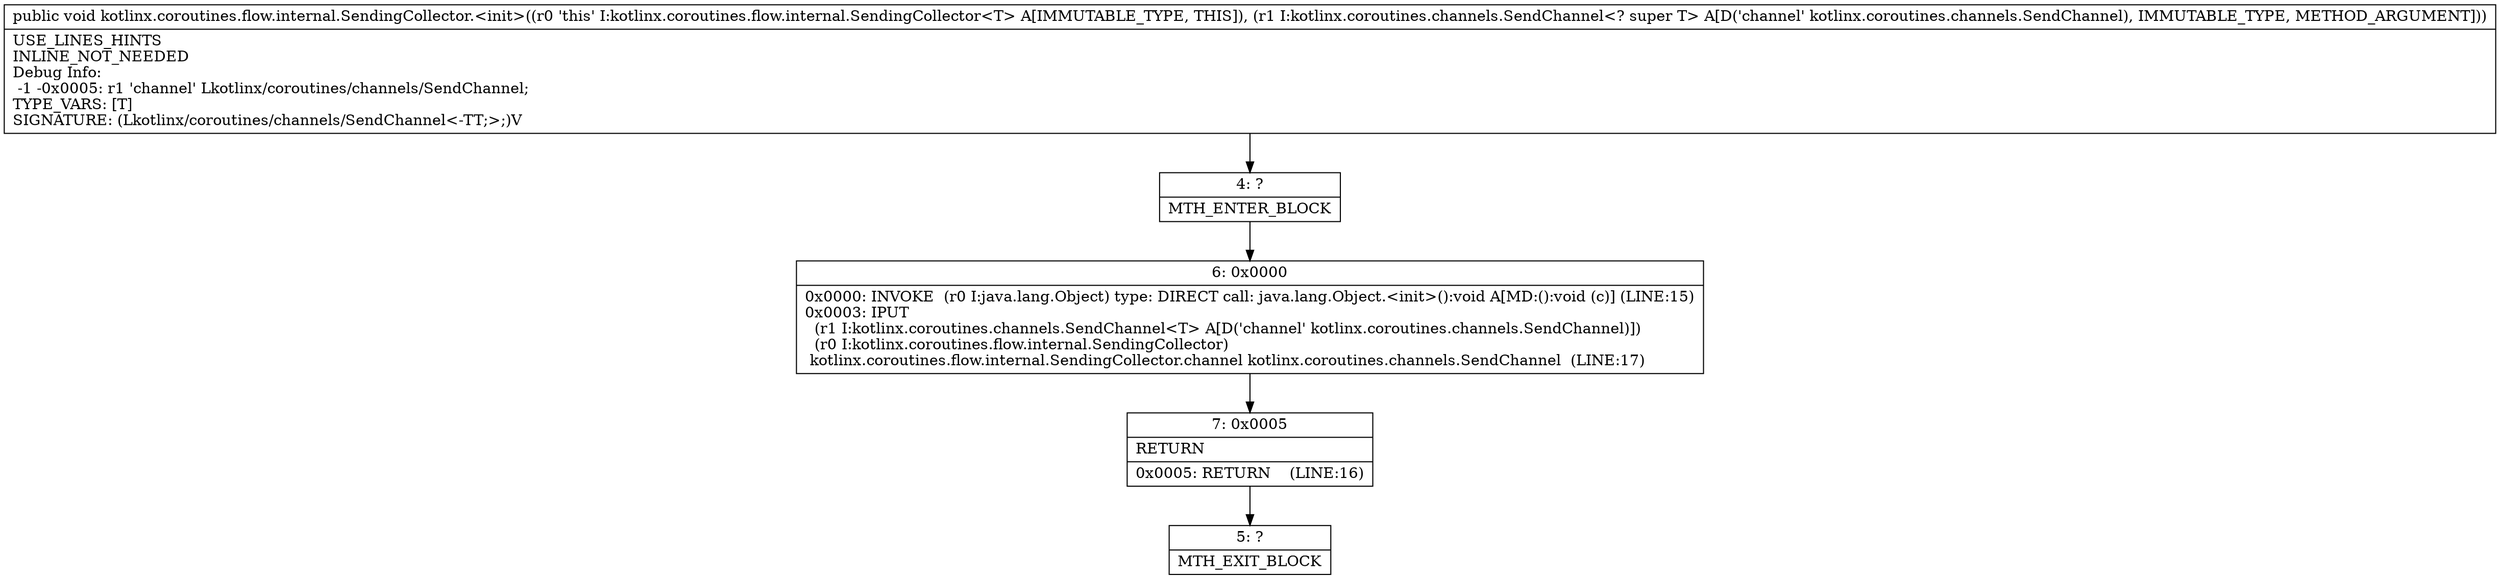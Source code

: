 digraph "CFG forkotlinx.coroutines.flow.internal.SendingCollector.\<init\>(Lkotlinx\/coroutines\/channels\/SendChannel;)V" {
Node_4 [shape=record,label="{4\:\ ?|MTH_ENTER_BLOCK\l}"];
Node_6 [shape=record,label="{6\:\ 0x0000|0x0000: INVOKE  (r0 I:java.lang.Object) type: DIRECT call: java.lang.Object.\<init\>():void A[MD:():void (c)] (LINE:15)\l0x0003: IPUT  \l  (r1 I:kotlinx.coroutines.channels.SendChannel\<T\> A[D('channel' kotlinx.coroutines.channels.SendChannel)])\l  (r0 I:kotlinx.coroutines.flow.internal.SendingCollector)\l kotlinx.coroutines.flow.internal.SendingCollector.channel kotlinx.coroutines.channels.SendChannel  (LINE:17)\l}"];
Node_7 [shape=record,label="{7\:\ 0x0005|RETURN\l|0x0005: RETURN    (LINE:16)\l}"];
Node_5 [shape=record,label="{5\:\ ?|MTH_EXIT_BLOCK\l}"];
MethodNode[shape=record,label="{public void kotlinx.coroutines.flow.internal.SendingCollector.\<init\>((r0 'this' I:kotlinx.coroutines.flow.internal.SendingCollector\<T\> A[IMMUTABLE_TYPE, THIS]), (r1 I:kotlinx.coroutines.channels.SendChannel\<? super T\> A[D('channel' kotlinx.coroutines.channels.SendChannel), IMMUTABLE_TYPE, METHOD_ARGUMENT]))  | USE_LINES_HINTS\lINLINE_NOT_NEEDED\lDebug Info:\l  \-1 \-0x0005: r1 'channel' Lkotlinx\/coroutines\/channels\/SendChannel;\lTYPE_VARS: [T]\lSIGNATURE: (Lkotlinx\/coroutines\/channels\/SendChannel\<\-TT;\>;)V\l}"];
MethodNode -> Node_4;Node_4 -> Node_6;
Node_6 -> Node_7;
Node_7 -> Node_5;
}

